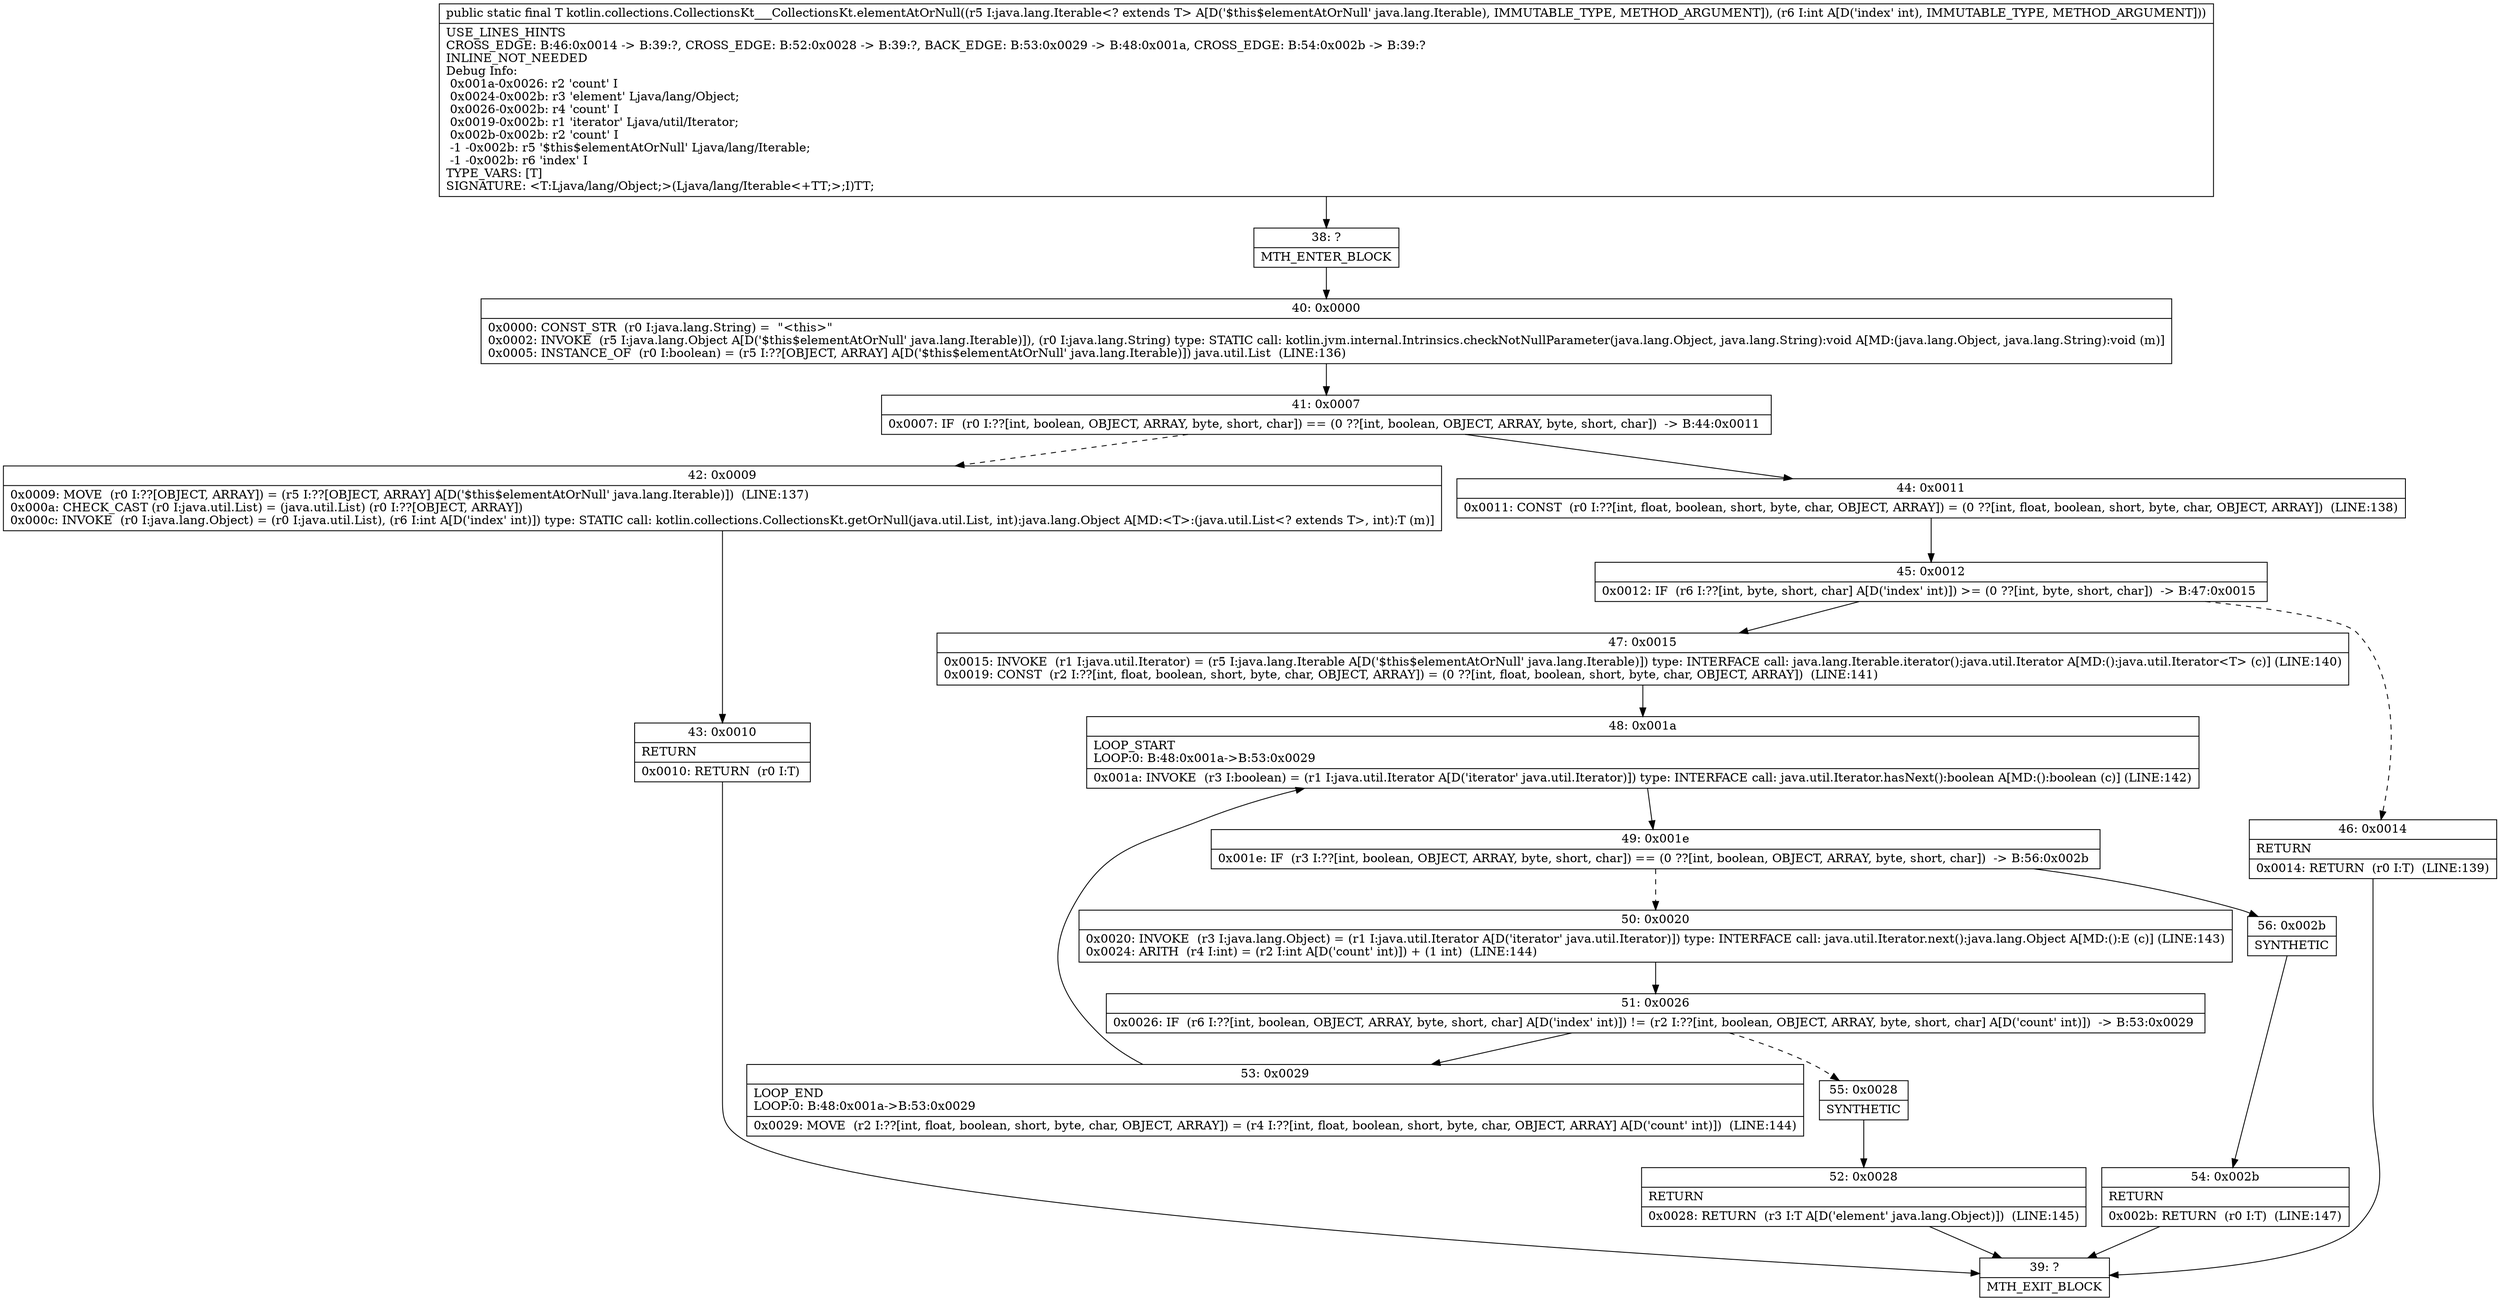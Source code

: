 digraph "CFG forkotlin.collections.CollectionsKt___CollectionsKt.elementAtOrNull(Ljava\/lang\/Iterable;I)Ljava\/lang\/Object;" {
Node_38 [shape=record,label="{38\:\ ?|MTH_ENTER_BLOCK\l}"];
Node_40 [shape=record,label="{40\:\ 0x0000|0x0000: CONST_STR  (r0 I:java.lang.String) =  \"\<this\>\" \l0x0002: INVOKE  (r5 I:java.lang.Object A[D('$this$elementAtOrNull' java.lang.Iterable)]), (r0 I:java.lang.String) type: STATIC call: kotlin.jvm.internal.Intrinsics.checkNotNullParameter(java.lang.Object, java.lang.String):void A[MD:(java.lang.Object, java.lang.String):void (m)]\l0x0005: INSTANCE_OF  (r0 I:boolean) = (r5 I:??[OBJECT, ARRAY] A[D('$this$elementAtOrNull' java.lang.Iterable)]) java.util.List  (LINE:136)\l}"];
Node_41 [shape=record,label="{41\:\ 0x0007|0x0007: IF  (r0 I:??[int, boolean, OBJECT, ARRAY, byte, short, char]) == (0 ??[int, boolean, OBJECT, ARRAY, byte, short, char])  \-\> B:44:0x0011 \l}"];
Node_42 [shape=record,label="{42\:\ 0x0009|0x0009: MOVE  (r0 I:??[OBJECT, ARRAY]) = (r5 I:??[OBJECT, ARRAY] A[D('$this$elementAtOrNull' java.lang.Iterable)])  (LINE:137)\l0x000a: CHECK_CAST (r0 I:java.util.List) = (java.util.List) (r0 I:??[OBJECT, ARRAY]) \l0x000c: INVOKE  (r0 I:java.lang.Object) = (r0 I:java.util.List), (r6 I:int A[D('index' int)]) type: STATIC call: kotlin.collections.CollectionsKt.getOrNull(java.util.List, int):java.lang.Object A[MD:\<T\>:(java.util.List\<? extends T\>, int):T (m)]\l}"];
Node_43 [shape=record,label="{43\:\ 0x0010|RETURN\l|0x0010: RETURN  (r0 I:T) \l}"];
Node_39 [shape=record,label="{39\:\ ?|MTH_EXIT_BLOCK\l}"];
Node_44 [shape=record,label="{44\:\ 0x0011|0x0011: CONST  (r0 I:??[int, float, boolean, short, byte, char, OBJECT, ARRAY]) = (0 ??[int, float, boolean, short, byte, char, OBJECT, ARRAY])  (LINE:138)\l}"];
Node_45 [shape=record,label="{45\:\ 0x0012|0x0012: IF  (r6 I:??[int, byte, short, char] A[D('index' int)]) \>= (0 ??[int, byte, short, char])  \-\> B:47:0x0015 \l}"];
Node_46 [shape=record,label="{46\:\ 0x0014|RETURN\l|0x0014: RETURN  (r0 I:T)  (LINE:139)\l}"];
Node_47 [shape=record,label="{47\:\ 0x0015|0x0015: INVOKE  (r1 I:java.util.Iterator) = (r5 I:java.lang.Iterable A[D('$this$elementAtOrNull' java.lang.Iterable)]) type: INTERFACE call: java.lang.Iterable.iterator():java.util.Iterator A[MD:():java.util.Iterator\<T\> (c)] (LINE:140)\l0x0019: CONST  (r2 I:??[int, float, boolean, short, byte, char, OBJECT, ARRAY]) = (0 ??[int, float, boolean, short, byte, char, OBJECT, ARRAY])  (LINE:141)\l}"];
Node_48 [shape=record,label="{48\:\ 0x001a|LOOP_START\lLOOP:0: B:48:0x001a\-\>B:53:0x0029\l|0x001a: INVOKE  (r3 I:boolean) = (r1 I:java.util.Iterator A[D('iterator' java.util.Iterator)]) type: INTERFACE call: java.util.Iterator.hasNext():boolean A[MD:():boolean (c)] (LINE:142)\l}"];
Node_49 [shape=record,label="{49\:\ 0x001e|0x001e: IF  (r3 I:??[int, boolean, OBJECT, ARRAY, byte, short, char]) == (0 ??[int, boolean, OBJECT, ARRAY, byte, short, char])  \-\> B:56:0x002b \l}"];
Node_50 [shape=record,label="{50\:\ 0x0020|0x0020: INVOKE  (r3 I:java.lang.Object) = (r1 I:java.util.Iterator A[D('iterator' java.util.Iterator)]) type: INTERFACE call: java.util.Iterator.next():java.lang.Object A[MD:():E (c)] (LINE:143)\l0x0024: ARITH  (r4 I:int) = (r2 I:int A[D('count' int)]) + (1 int)  (LINE:144)\l}"];
Node_51 [shape=record,label="{51\:\ 0x0026|0x0026: IF  (r6 I:??[int, boolean, OBJECT, ARRAY, byte, short, char] A[D('index' int)]) != (r2 I:??[int, boolean, OBJECT, ARRAY, byte, short, char] A[D('count' int)])  \-\> B:53:0x0029 \l}"];
Node_53 [shape=record,label="{53\:\ 0x0029|LOOP_END\lLOOP:0: B:48:0x001a\-\>B:53:0x0029\l|0x0029: MOVE  (r2 I:??[int, float, boolean, short, byte, char, OBJECT, ARRAY]) = (r4 I:??[int, float, boolean, short, byte, char, OBJECT, ARRAY] A[D('count' int)])  (LINE:144)\l}"];
Node_55 [shape=record,label="{55\:\ 0x0028|SYNTHETIC\l}"];
Node_52 [shape=record,label="{52\:\ 0x0028|RETURN\l|0x0028: RETURN  (r3 I:T A[D('element' java.lang.Object)])  (LINE:145)\l}"];
Node_56 [shape=record,label="{56\:\ 0x002b|SYNTHETIC\l}"];
Node_54 [shape=record,label="{54\:\ 0x002b|RETURN\l|0x002b: RETURN  (r0 I:T)  (LINE:147)\l}"];
MethodNode[shape=record,label="{public static final T kotlin.collections.CollectionsKt___CollectionsKt.elementAtOrNull((r5 I:java.lang.Iterable\<? extends T\> A[D('$this$elementAtOrNull' java.lang.Iterable), IMMUTABLE_TYPE, METHOD_ARGUMENT]), (r6 I:int A[D('index' int), IMMUTABLE_TYPE, METHOD_ARGUMENT]))  | USE_LINES_HINTS\lCROSS_EDGE: B:46:0x0014 \-\> B:39:?, CROSS_EDGE: B:52:0x0028 \-\> B:39:?, BACK_EDGE: B:53:0x0029 \-\> B:48:0x001a, CROSS_EDGE: B:54:0x002b \-\> B:39:?\lINLINE_NOT_NEEDED\lDebug Info:\l  0x001a\-0x0026: r2 'count' I\l  0x0024\-0x002b: r3 'element' Ljava\/lang\/Object;\l  0x0026\-0x002b: r4 'count' I\l  0x0019\-0x002b: r1 'iterator' Ljava\/util\/Iterator;\l  0x002b\-0x002b: r2 'count' I\l  \-1 \-0x002b: r5 '$this$elementAtOrNull' Ljava\/lang\/Iterable;\l  \-1 \-0x002b: r6 'index' I\lTYPE_VARS: [T]\lSIGNATURE: \<T:Ljava\/lang\/Object;\>(Ljava\/lang\/Iterable\<+TT;\>;I)TT;\l}"];
MethodNode -> Node_38;Node_38 -> Node_40;
Node_40 -> Node_41;
Node_41 -> Node_42[style=dashed];
Node_41 -> Node_44;
Node_42 -> Node_43;
Node_43 -> Node_39;
Node_44 -> Node_45;
Node_45 -> Node_46[style=dashed];
Node_45 -> Node_47;
Node_46 -> Node_39;
Node_47 -> Node_48;
Node_48 -> Node_49;
Node_49 -> Node_50[style=dashed];
Node_49 -> Node_56;
Node_50 -> Node_51;
Node_51 -> Node_53;
Node_51 -> Node_55[style=dashed];
Node_53 -> Node_48;
Node_55 -> Node_52;
Node_52 -> Node_39;
Node_56 -> Node_54;
Node_54 -> Node_39;
}

